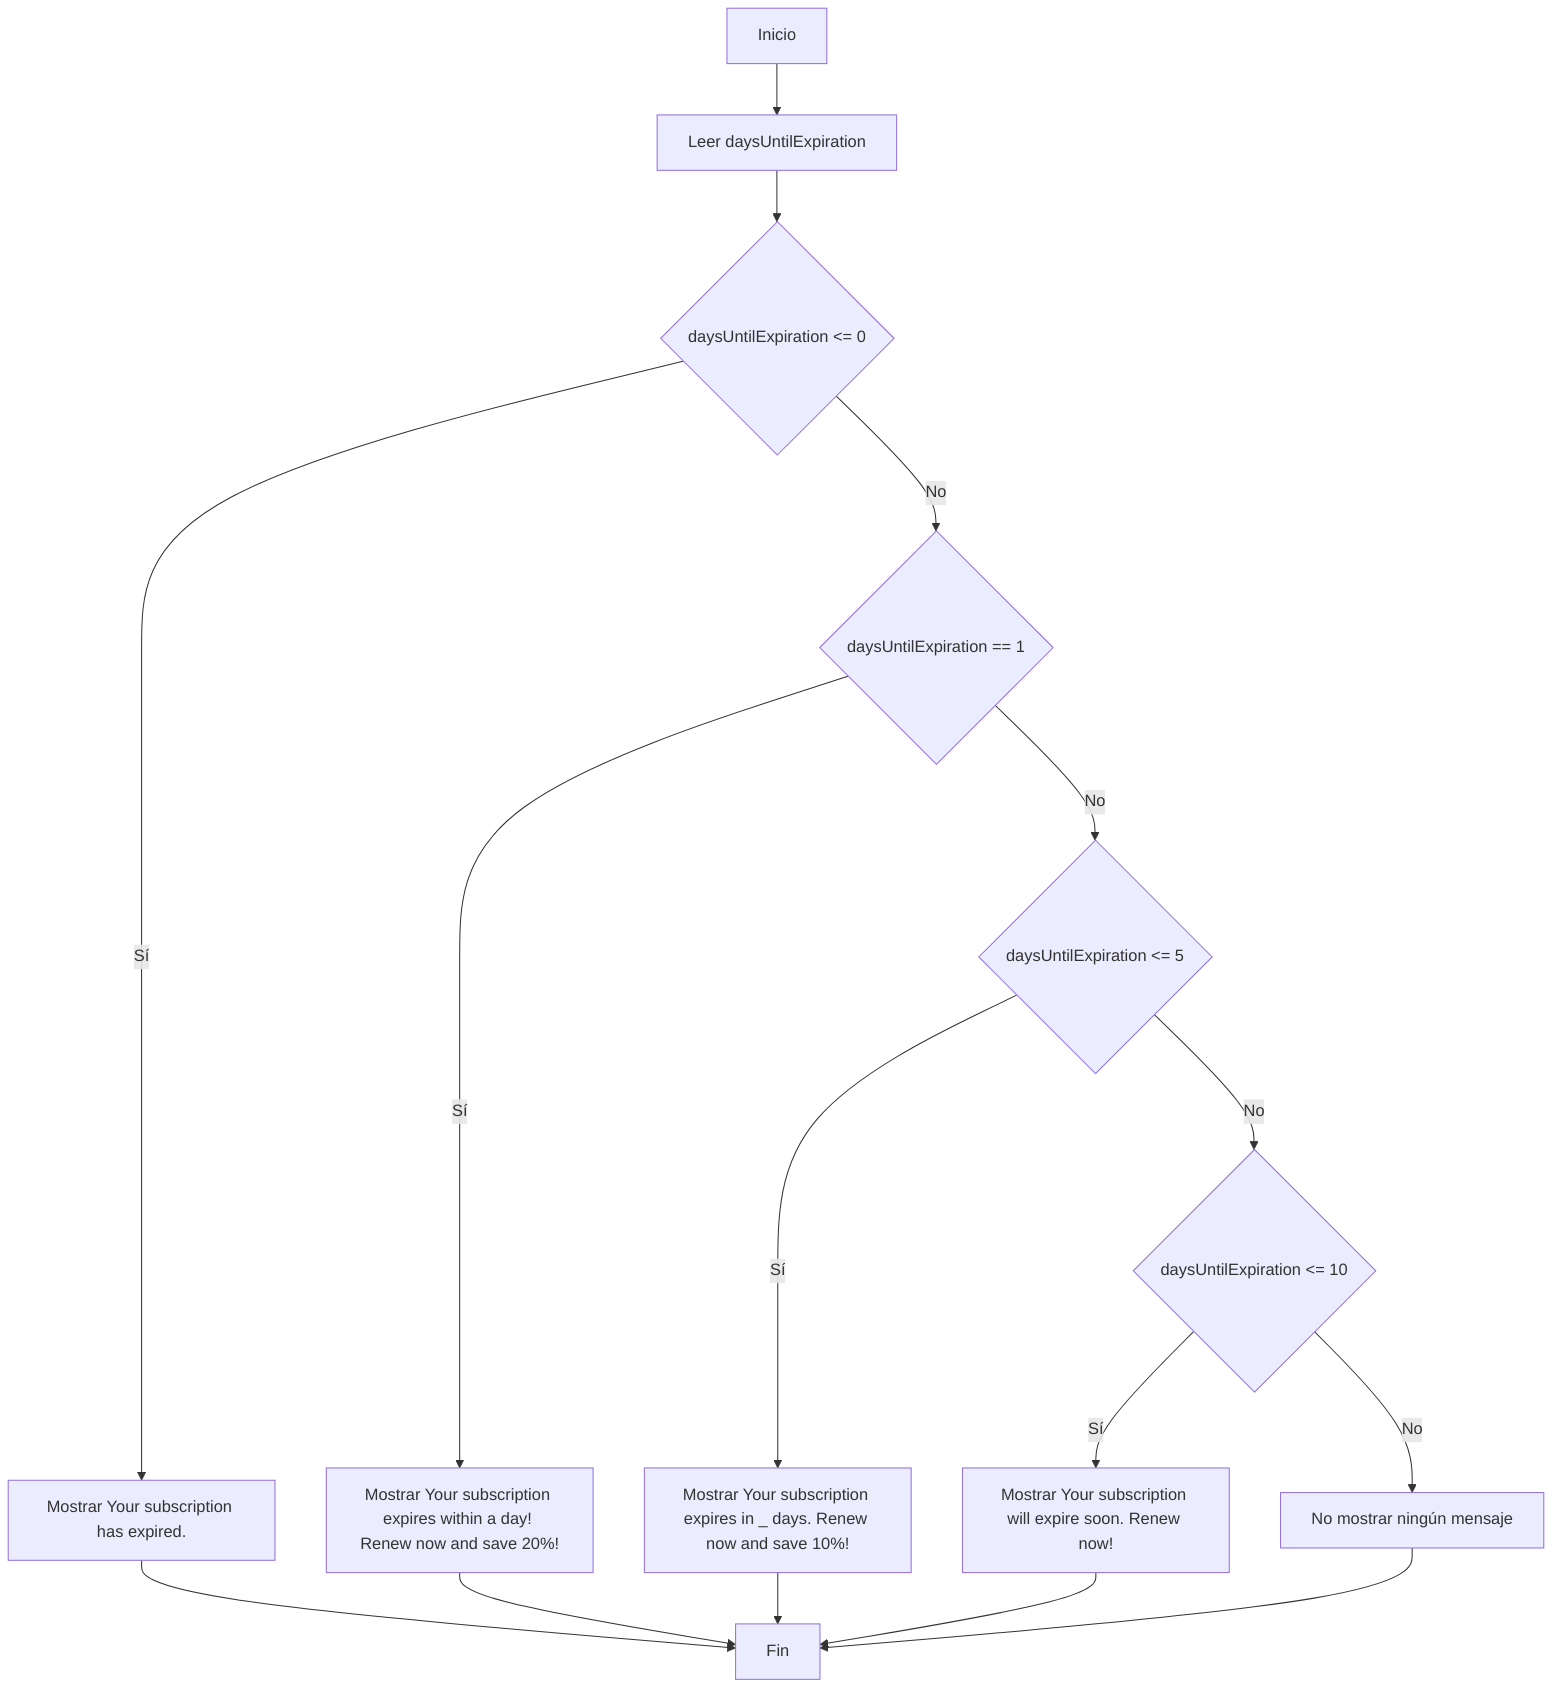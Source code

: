 graph TD
    A[Inicio] --> B[Leer daysUntilExpiration]
    B --> C{daysUntilExpiration <= 0}
    C -- Sí --> D[Mostrar Your subscription has expired.]
    C -- No --> E{daysUntilExpiration == 1}
    E -- Sí --> F[Mostrar Your subscription expires within a day! Renew now and save 20%!]
    E -- No --> G{daysUntilExpiration <= 5}
    G -- Sí --> H[Mostrar Your subscription expires in _ days. Renew now and save 10%!]
    G -- No --> I{daysUntilExpiration <= 10}
    I -- Sí --> J[Mostrar Your subscription will expire soon. Renew now!]
    I -- No --> K[No mostrar ningún mensaje]
    D --> L[Fin]
    F --> L
    H --> L
    J --> L
    K --> L